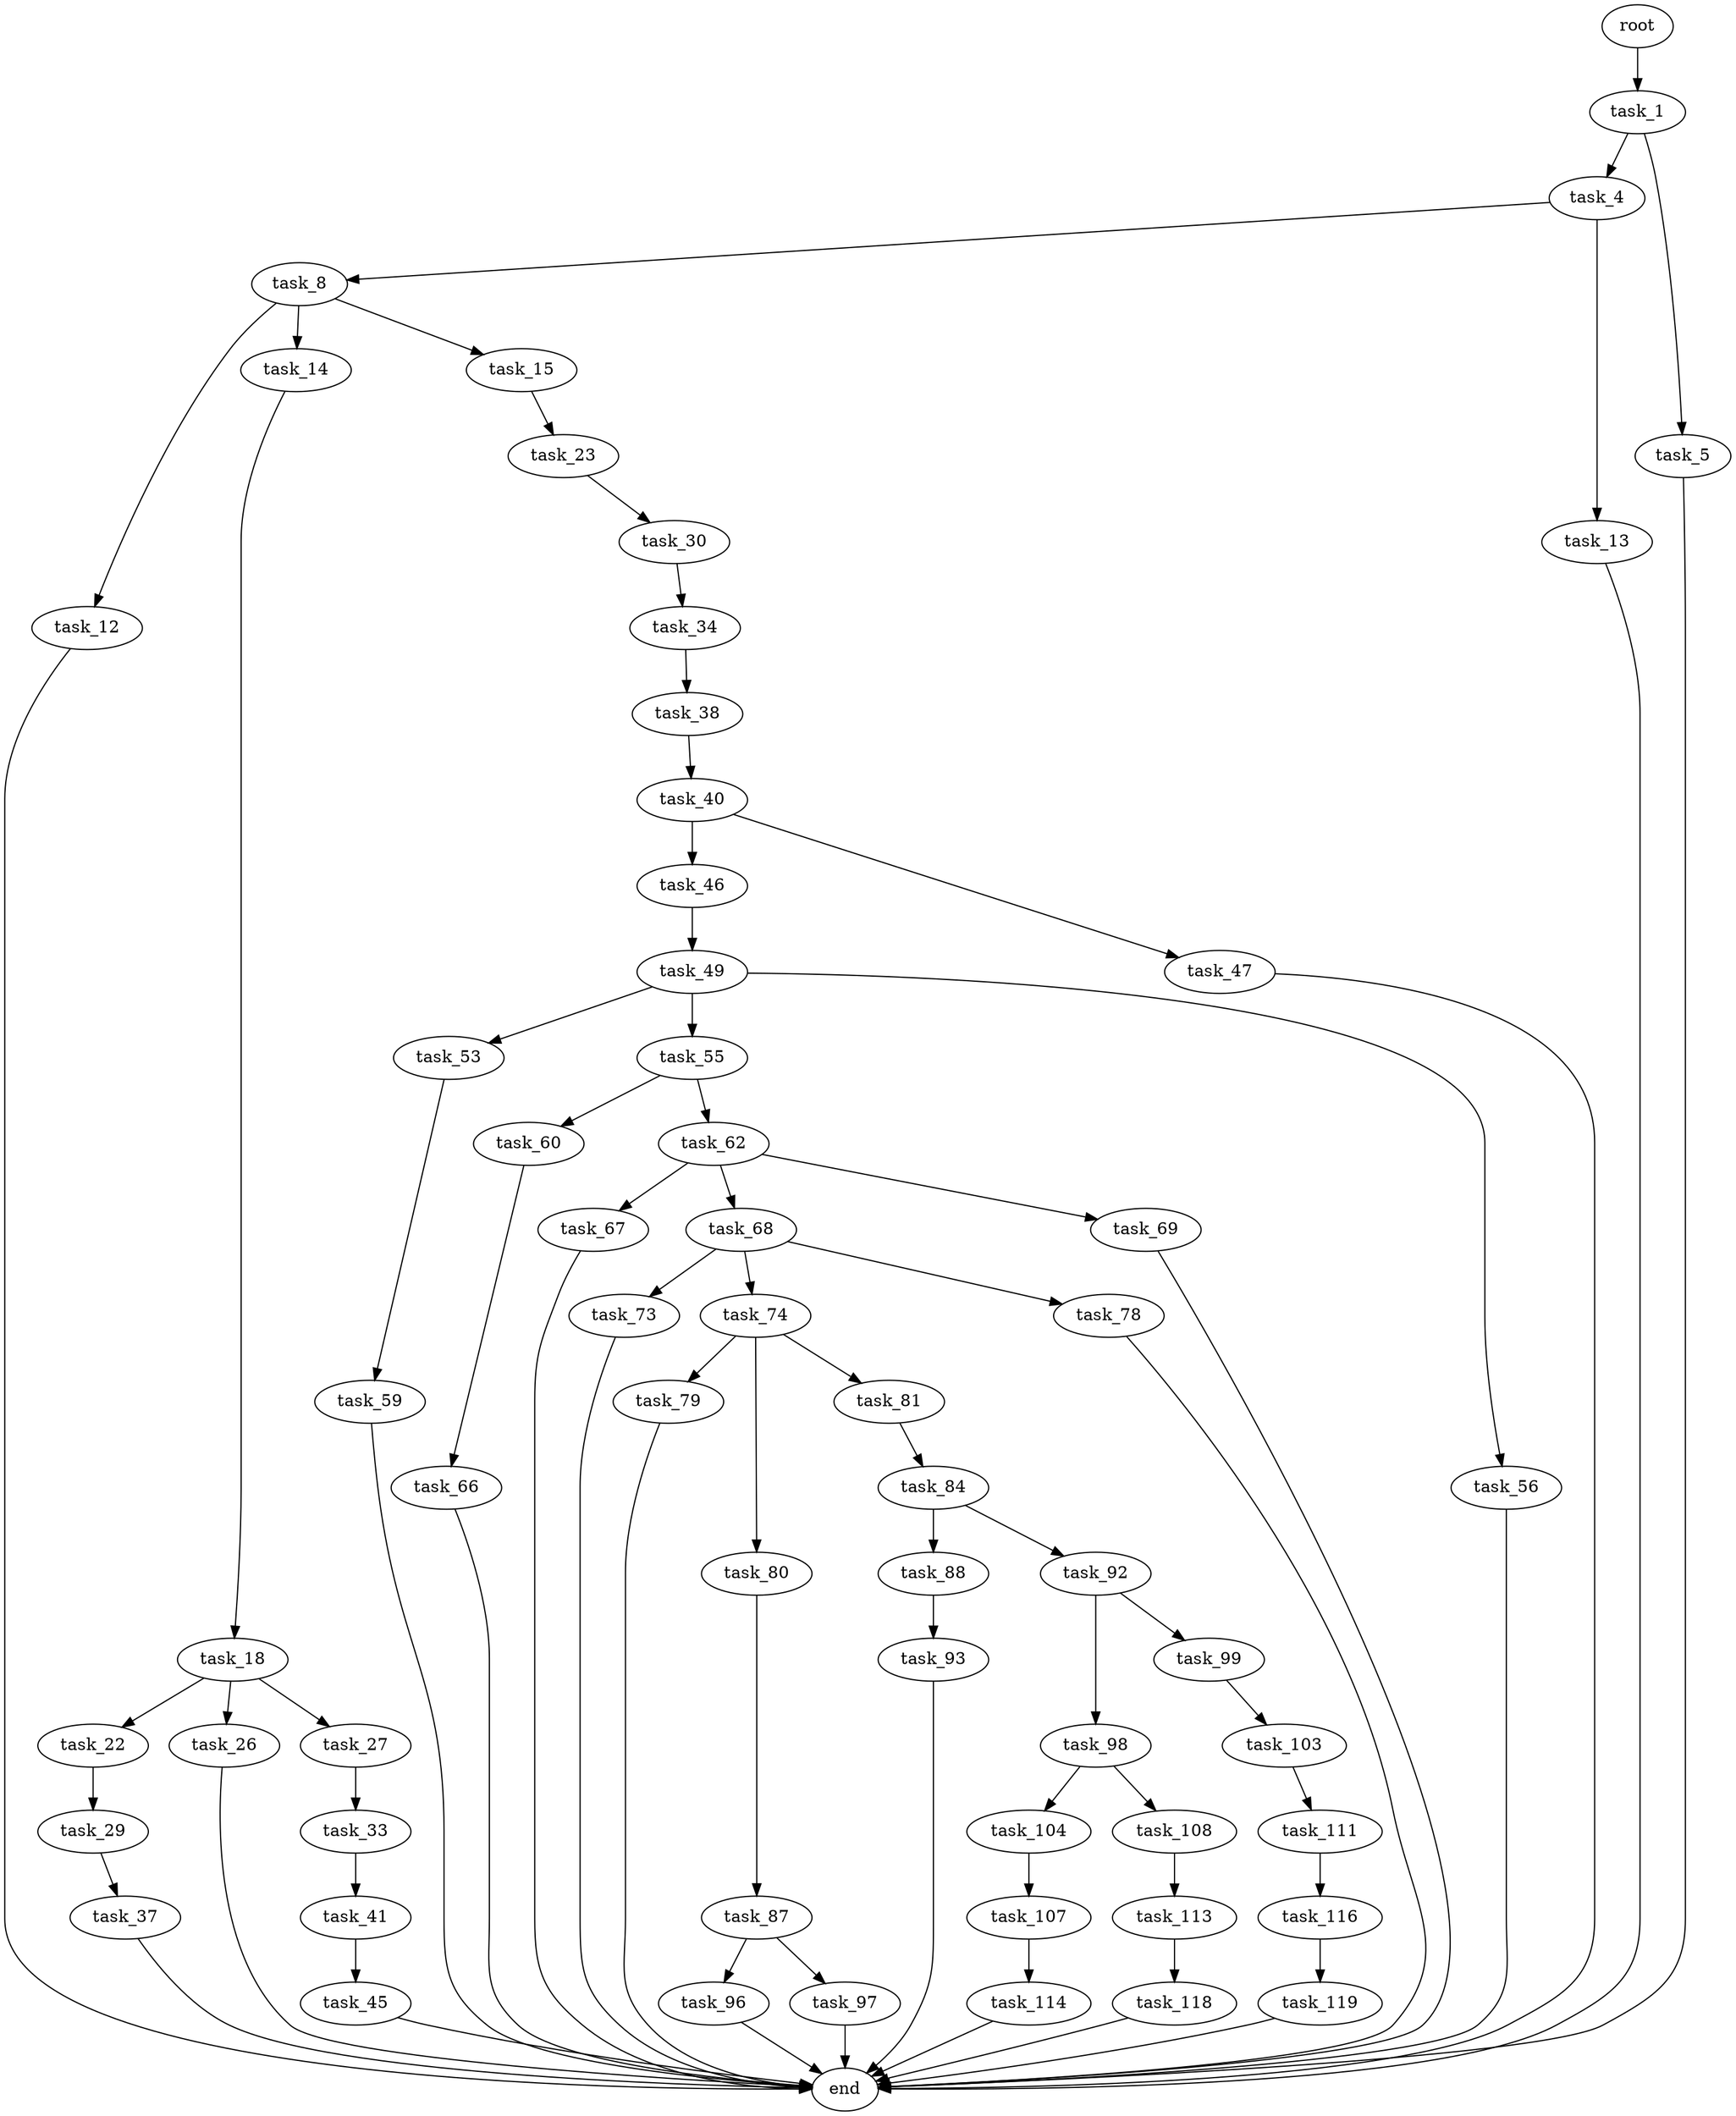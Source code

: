 digraph G {
  root [size="0.000000"];
  task_1 [size="871043714736.000000"];
  task_4 [size="549755813888.000000"];
  task_5 [size="4129477304.000000"];
  task_8 [size="134217728000.000000"];
  task_13 [size="7548384612.000000"];
  end [size="0.000000"];
  task_12 [size="875084511496.000000"];
  task_14 [size="23313671232.000000"];
  task_15 [size="134217728000.000000"];
  task_18 [size="62568206986.000000"];
  task_23 [size="24990450258.000000"];
  task_22 [size="8589934592.000000"];
  task_26 [size="602640370638.000000"];
  task_27 [size="398038068776.000000"];
  task_29 [size="184462914744.000000"];
  task_30 [size="1073741824000.000000"];
  task_33 [size="28991029248.000000"];
  task_37 [size="342531094135.000000"];
  task_34 [size="19161437434.000000"];
  task_41 [size="21738222396.000000"];
  task_38 [size="714490511694.000000"];
  task_40 [size="8589934592.000000"];
  task_46 [size="134217728000.000000"];
  task_47 [size="368293445632.000000"];
  task_45 [size="17559075719.000000"];
  task_49 [size="6080847206.000000"];
  task_53 [size="495036325888.000000"];
  task_55 [size="1073741824000.000000"];
  task_56 [size="27126051428.000000"];
  task_59 [size="406463870287.000000"];
  task_60 [size="8589934592.000000"];
  task_62 [size="188241358560.000000"];
  task_66 [size="8589934592.000000"];
  task_67 [size="183815433420.000000"];
  task_68 [size="1265691732.000000"];
  task_69 [size="1021406154695.000000"];
  task_73 [size="50824928050.000000"];
  task_74 [size="368293445632.000000"];
  task_78 [size="94525536548.000000"];
  task_79 [size="20406446918.000000"];
  task_80 [size="9799287815.000000"];
  task_81 [size="1073741824000.000000"];
  task_87 [size="96933186735.000000"];
  task_84 [size="7134233229.000000"];
  task_88 [size="1121746033317.000000"];
  task_92 [size="68719476736.000000"];
  task_96 [size="368293445632.000000"];
  task_97 [size="6688921414.000000"];
  task_93 [size="1277401631.000000"];
  task_98 [size="68719476736.000000"];
  task_99 [size="38447444859.000000"];
  task_104 [size="368293445632.000000"];
  task_108 [size="43966778150.000000"];
  task_103 [size="7237399296.000000"];
  task_111 [size="517190646709.000000"];
  task_107 [size="39165922454.000000"];
  task_114 [size="100534716180.000000"];
  task_113 [size="368293445632.000000"];
  task_116 [size="68719476736.000000"];
  task_118 [size="368293445632.000000"];
  task_119 [size="4603150395.000000"];

  root -> task_1 [size="1.000000"];
  task_1 -> task_4 [size="536870912.000000"];
  task_1 -> task_5 [size="536870912.000000"];
  task_4 -> task_8 [size="536870912.000000"];
  task_4 -> task_13 [size="536870912.000000"];
  task_5 -> end [size="1.000000"];
  task_8 -> task_12 [size="209715200.000000"];
  task_8 -> task_14 [size="209715200.000000"];
  task_8 -> task_15 [size="209715200.000000"];
  task_13 -> end [size="1.000000"];
  task_12 -> end [size="1.000000"];
  task_14 -> task_18 [size="33554432.000000"];
  task_15 -> task_23 [size="209715200.000000"];
  task_18 -> task_22 [size="75497472.000000"];
  task_18 -> task_26 [size="75497472.000000"];
  task_18 -> task_27 [size="75497472.000000"];
  task_23 -> task_30 [size="536870912.000000"];
  task_22 -> task_29 [size="33554432.000000"];
  task_26 -> end [size="1.000000"];
  task_27 -> task_33 [size="411041792.000000"];
  task_29 -> task_37 [size="134217728.000000"];
  task_30 -> task_34 [size="838860800.000000"];
  task_33 -> task_41 [size="75497472.000000"];
  task_37 -> end [size="1.000000"];
  task_34 -> task_38 [size="301989888.000000"];
  task_41 -> task_45 [size="33554432.000000"];
  task_38 -> task_40 [size="679477248.000000"];
  task_40 -> task_46 [size="33554432.000000"];
  task_40 -> task_47 [size="33554432.000000"];
  task_46 -> task_49 [size="209715200.000000"];
  task_47 -> end [size="1.000000"];
  task_45 -> end [size="1.000000"];
  task_49 -> task_53 [size="209715200.000000"];
  task_49 -> task_55 [size="209715200.000000"];
  task_49 -> task_56 [size="209715200.000000"];
  task_53 -> task_59 [size="536870912.000000"];
  task_55 -> task_60 [size="838860800.000000"];
  task_55 -> task_62 [size="838860800.000000"];
  task_56 -> end [size="1.000000"];
  task_59 -> end [size="1.000000"];
  task_60 -> task_66 [size="33554432.000000"];
  task_62 -> task_67 [size="134217728.000000"];
  task_62 -> task_68 [size="134217728.000000"];
  task_62 -> task_69 [size="134217728.000000"];
  task_66 -> end [size="1.000000"];
  task_67 -> end [size="1.000000"];
  task_68 -> task_73 [size="134217728.000000"];
  task_68 -> task_74 [size="134217728.000000"];
  task_68 -> task_78 [size="134217728.000000"];
  task_69 -> end [size="1.000000"];
  task_73 -> end [size="1.000000"];
  task_74 -> task_79 [size="411041792.000000"];
  task_74 -> task_80 [size="411041792.000000"];
  task_74 -> task_81 [size="411041792.000000"];
  task_78 -> end [size="1.000000"];
  task_79 -> end [size="1.000000"];
  task_80 -> task_87 [size="301989888.000000"];
  task_81 -> task_84 [size="838860800.000000"];
  task_87 -> task_96 [size="209715200.000000"];
  task_87 -> task_97 [size="209715200.000000"];
  task_84 -> task_88 [size="301989888.000000"];
  task_84 -> task_92 [size="301989888.000000"];
  task_88 -> task_93 [size="679477248.000000"];
  task_92 -> task_98 [size="134217728.000000"];
  task_92 -> task_99 [size="134217728.000000"];
  task_96 -> end [size="1.000000"];
  task_97 -> end [size="1.000000"];
  task_93 -> end [size="1.000000"];
  task_98 -> task_104 [size="134217728.000000"];
  task_98 -> task_108 [size="134217728.000000"];
  task_99 -> task_103 [size="838860800.000000"];
  task_104 -> task_107 [size="411041792.000000"];
  task_108 -> task_113 [size="838860800.000000"];
  task_103 -> task_111 [size="134217728.000000"];
  task_111 -> task_116 [size="411041792.000000"];
  task_107 -> task_114 [size="679477248.000000"];
  task_114 -> end [size="1.000000"];
  task_113 -> task_118 [size="411041792.000000"];
  task_116 -> task_119 [size="134217728.000000"];
  task_118 -> end [size="1.000000"];
  task_119 -> end [size="1.000000"];
}
